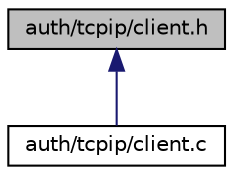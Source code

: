 digraph "auth/tcpip/client.h"
{
  edge [fontname="Helvetica",fontsize="10",labelfontname="Helvetica",labelfontsize="10"];
  node [fontname="Helvetica",fontsize="10",shape=record];
  Node9 [label="auth/tcpip/client.h",height=0.2,width=0.4,color="black", fillcolor="grey75", style="filled", fontcolor="black"];
  Node9 -> Node10 [dir="back",color="midnightblue",fontsize="10",style="solid",fontname="Helvetica"];
  Node10 [label="auth/tcpip/client.c",height=0.2,width=0.4,color="black", fillcolor="white", style="filled",URL="$client_8c.html"];
}
